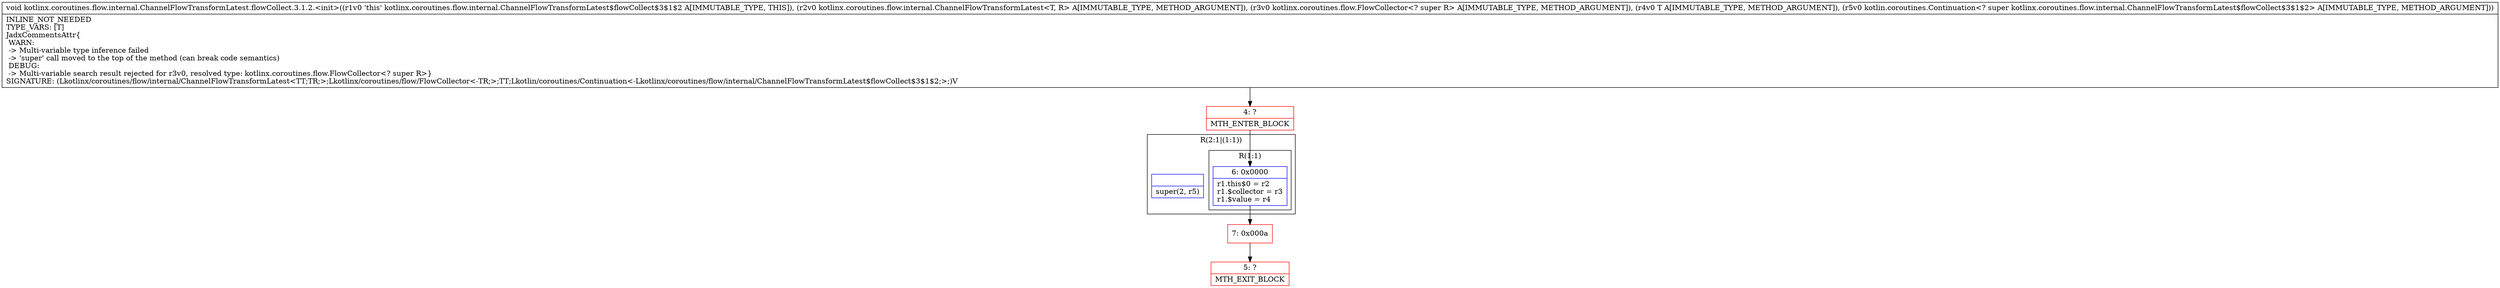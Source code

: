 digraph "CFG forkotlinx.coroutines.flow.internal.ChannelFlowTransformLatest.flowCollect.3.1.2.\<init\>(Lkotlinx\/coroutines\/flow\/internal\/ChannelFlowTransformLatest;Lkotlinx\/coroutines\/flow\/FlowCollector;Ljava\/lang\/Object;Lkotlin\/coroutines\/Continuation;)V" {
subgraph cluster_Region_1796472291 {
label = "R(2:1|(1:1))";
node [shape=record,color=blue];
Node_InsnContainer_739735699 [shape=record,label="{|super(2, r5)\l}"];
subgraph cluster_Region_341246443 {
label = "R(1:1)";
node [shape=record,color=blue];
Node_6 [shape=record,label="{6\:\ 0x0000|r1.this$0 = r2\lr1.$collector = r3\lr1.$value = r4\l}"];
}
}
Node_4 [shape=record,color=red,label="{4\:\ ?|MTH_ENTER_BLOCK\l}"];
Node_7 [shape=record,color=red,label="{7\:\ 0x000a}"];
Node_5 [shape=record,color=red,label="{5\:\ ?|MTH_EXIT_BLOCK\l}"];
MethodNode[shape=record,label="{void kotlinx.coroutines.flow.internal.ChannelFlowTransformLatest.flowCollect.3.1.2.\<init\>((r1v0 'this' kotlinx.coroutines.flow.internal.ChannelFlowTransformLatest$flowCollect$3$1$2 A[IMMUTABLE_TYPE, THIS]), (r2v0 kotlinx.coroutines.flow.internal.ChannelFlowTransformLatest\<T, R\> A[IMMUTABLE_TYPE, METHOD_ARGUMENT]), (r3v0 kotlinx.coroutines.flow.FlowCollector\<? super R\> A[IMMUTABLE_TYPE, METHOD_ARGUMENT]), (r4v0 T A[IMMUTABLE_TYPE, METHOD_ARGUMENT]), (r5v0 kotlin.coroutines.Continuation\<? super kotlinx.coroutines.flow.internal.ChannelFlowTransformLatest$flowCollect$3$1$2\> A[IMMUTABLE_TYPE, METHOD_ARGUMENT]))  | INLINE_NOT_NEEDED\lTYPE_VARS: [T]\lJadxCommentsAttr\{\l WARN: \l \-\> Multi\-variable type inference failed\l \-\> 'super' call moved to the top of the method (can break code semantics)\l DEBUG: \l \-\> Multi\-variable search result rejected for r3v0, resolved type: kotlinx.coroutines.flow.FlowCollector\<? super R\>\}\lSIGNATURE: (Lkotlinx\/coroutines\/flow\/internal\/ChannelFlowTransformLatest\<TT;TR;\>;Lkotlinx\/coroutines\/flow\/FlowCollector\<\-TR;\>;TT;Lkotlin\/coroutines\/Continuation\<\-Lkotlinx\/coroutines\/flow\/internal\/ChannelFlowTransformLatest$flowCollect$3$1$2;\>;)V\l}"];
MethodNode -> Node_4;Node_6 -> Node_7;
Node_4 -> Node_6;
Node_7 -> Node_5;
}

